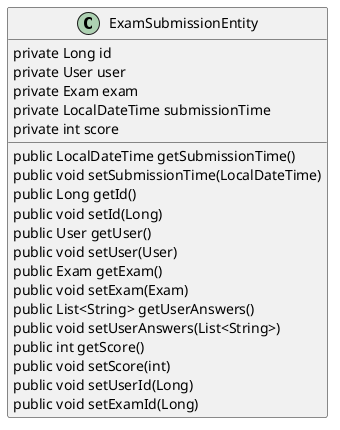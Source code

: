 @startuml
skinparam classAttributeIconSize 0
class ExamSubmissionEntity {
    private Long id
    private User user
    private Exam exam
    private LocalDateTime submissionTime
    private int score
    public LocalDateTime getSubmissionTime()
    public void setSubmissionTime(LocalDateTime)
    public Long getId()
    public void setId(Long)
    public User getUser()
    public void setUser(User)
    public Exam getExam()
    public void setExam(Exam)
    public List<String> getUserAnswers()
    public void setUserAnswers(List<String>)
    public int getScore()
    public void setScore(int)
    public void setUserId(Long)
    public void setExamId(Long)
}
@enduml
